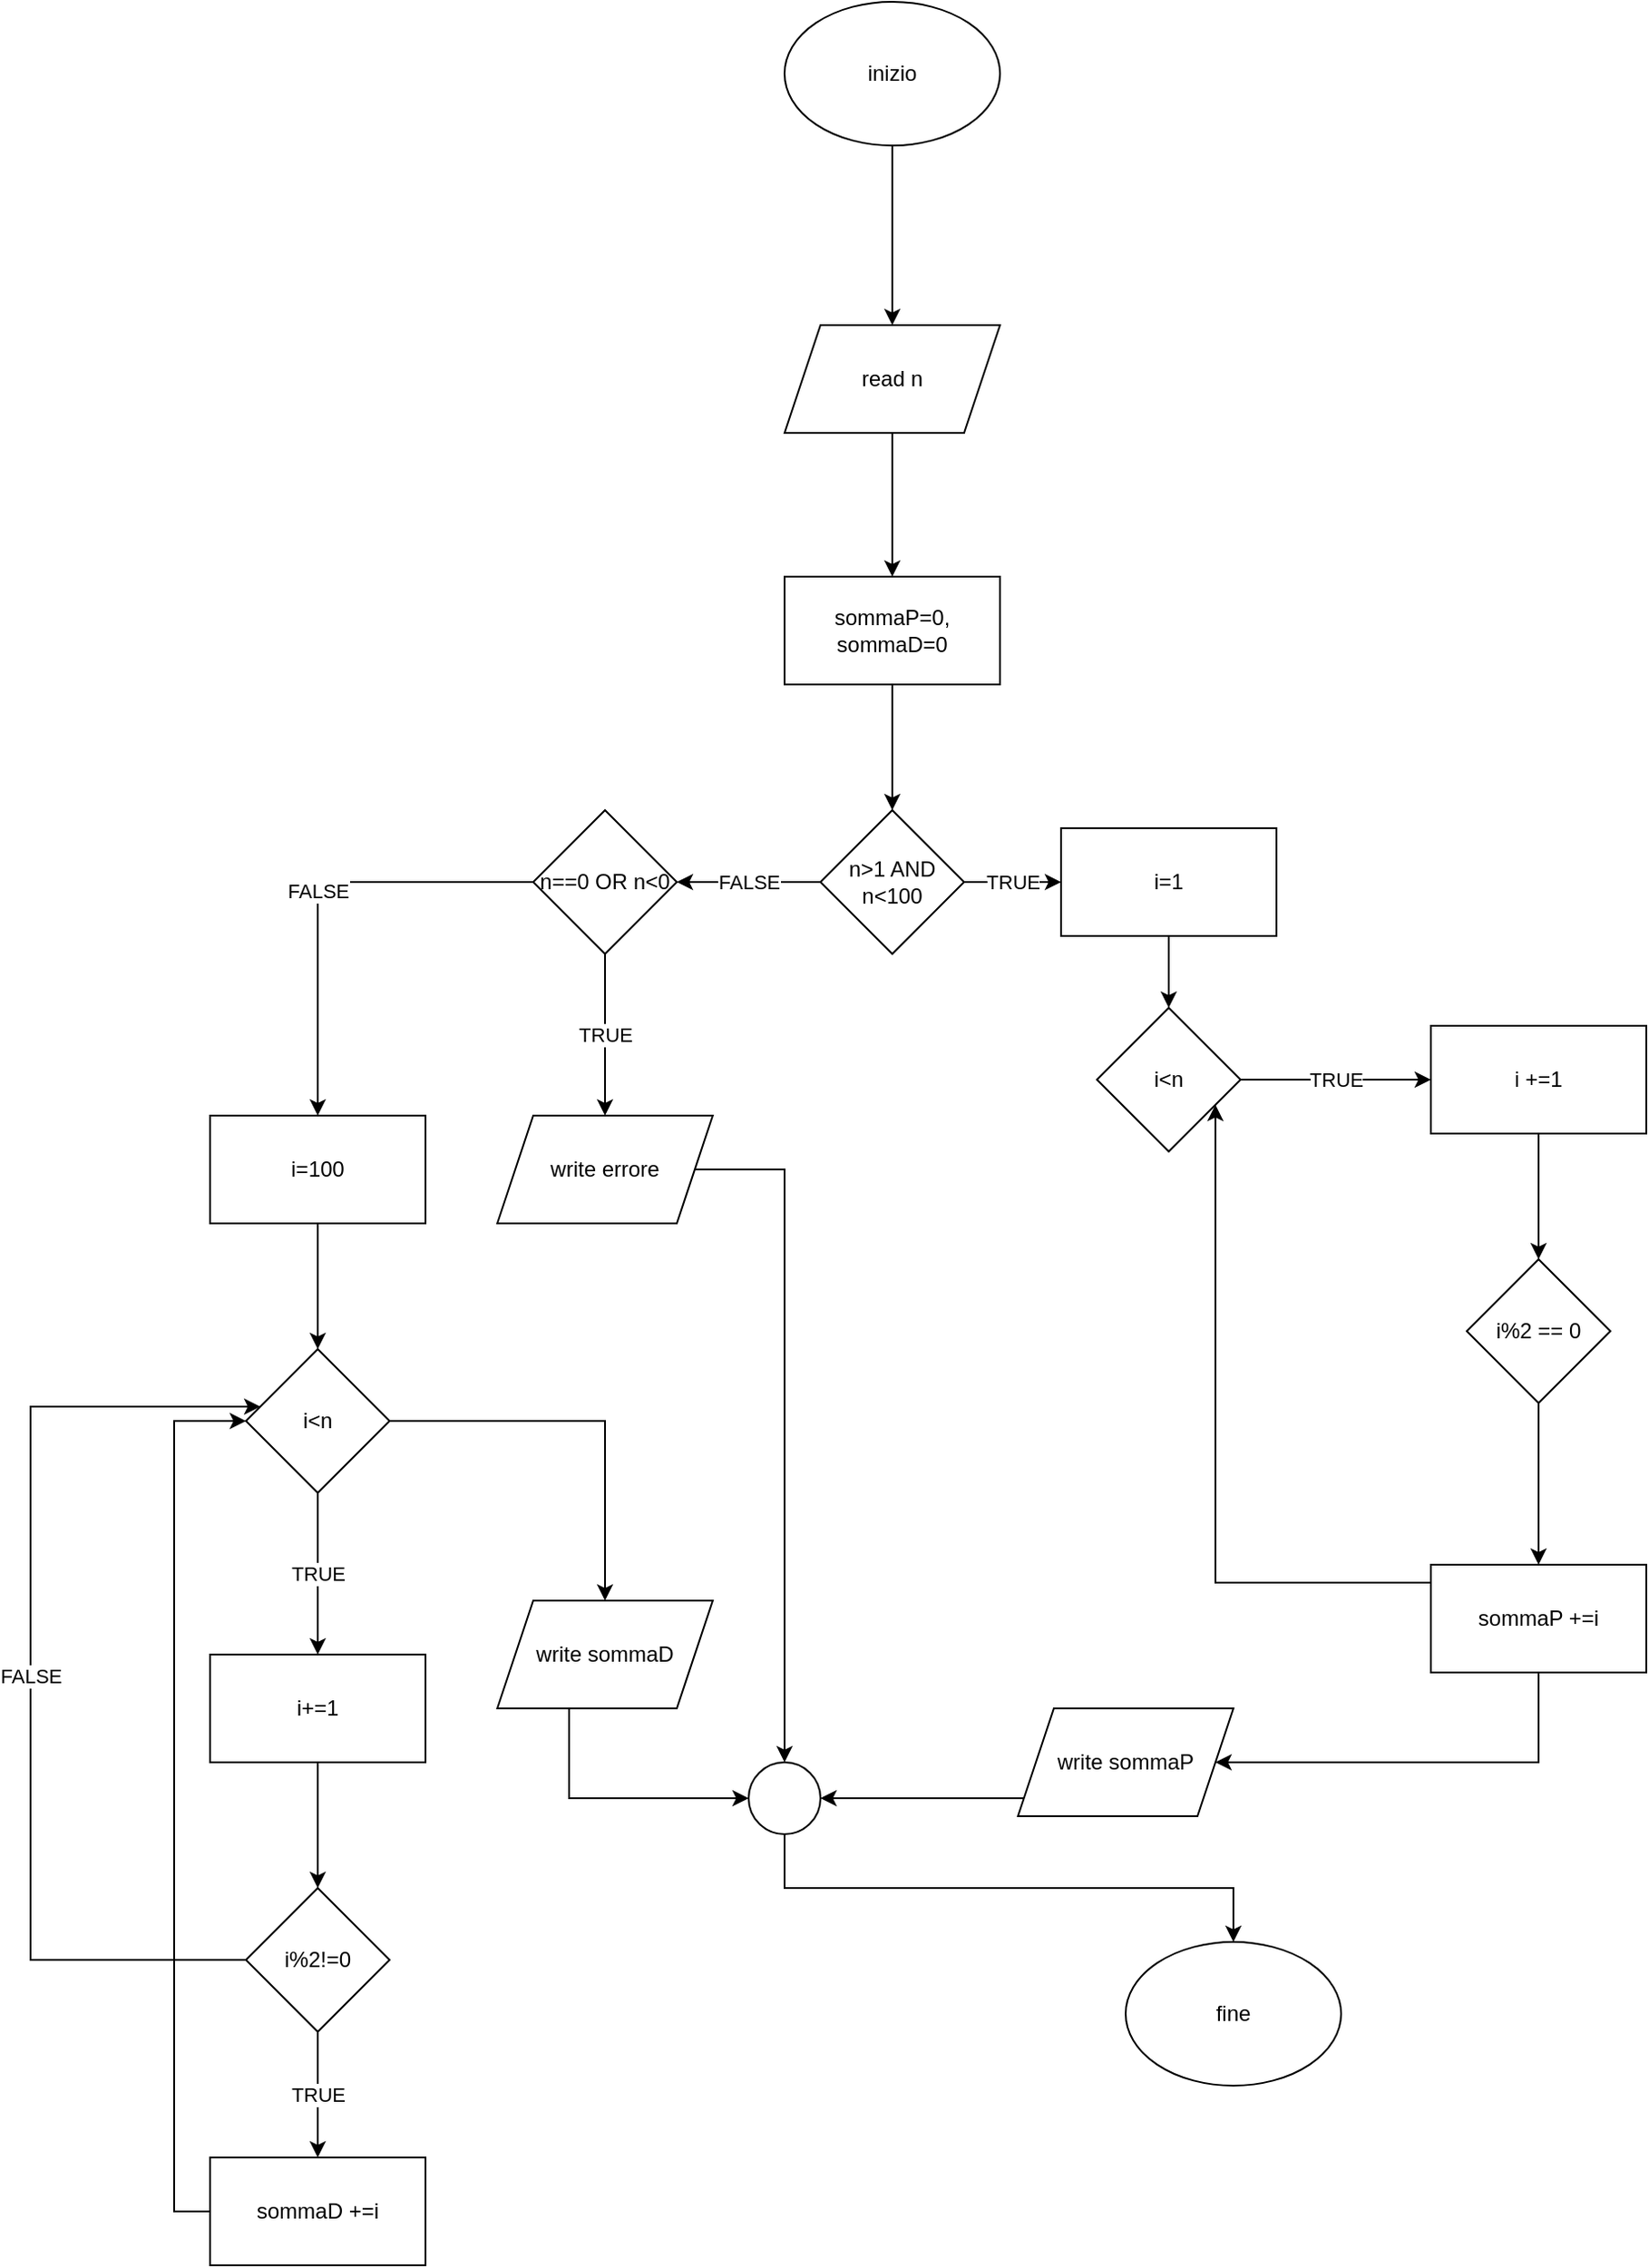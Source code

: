 <mxfile version="26.0.10">
  <diagram name="Pagina-1" id="w9241RDuE0_oJcqEt80A">
    <mxGraphModel dx="1311" dy="706" grid="1" gridSize="10" guides="1" tooltips="1" connect="1" arrows="1" fold="1" page="1" pageScale="1" pageWidth="1169" pageHeight="827" math="0" shadow="0">
      <root>
        <mxCell id="0" />
        <mxCell id="1" parent="0" />
        <mxCell id="6b-CdjWY54iGNtWTGCSX-50" value="" style="edgeStyle=orthogonalEdgeStyle;rounded=0;orthogonalLoop=1;jettySize=auto;html=1;" edge="1" parent="1" source="6b-CdjWY54iGNtWTGCSX-51" target="6b-CdjWY54iGNtWTGCSX-53">
          <mxGeometry relative="1" as="geometry" />
        </mxCell>
        <mxCell id="6b-CdjWY54iGNtWTGCSX-51" value="inizio" style="ellipse;whiteSpace=wrap;html=1;" vertex="1" parent="1">
          <mxGeometry x="950" y="210" width="120" height="80" as="geometry" />
        </mxCell>
        <mxCell id="6b-CdjWY54iGNtWTGCSX-52" style="edgeStyle=orthogonalEdgeStyle;rounded=0;orthogonalLoop=1;jettySize=auto;html=1;" edge="1" parent="1" source="6b-CdjWY54iGNtWTGCSX-53" target="6b-CdjWY54iGNtWTGCSX-66">
          <mxGeometry relative="1" as="geometry" />
        </mxCell>
        <mxCell id="6b-CdjWY54iGNtWTGCSX-53" value="read n" style="shape=parallelogram;perimeter=parallelogramPerimeter;whiteSpace=wrap;html=1;fixedSize=1;" vertex="1" parent="1">
          <mxGeometry x="950" y="390" width="120" height="60" as="geometry" />
        </mxCell>
        <mxCell id="6b-CdjWY54iGNtWTGCSX-54" value="TRUE" style="edgeStyle=orthogonalEdgeStyle;rounded=0;orthogonalLoop=1;jettySize=auto;html=1;" edge="1" parent="1" source="6b-CdjWY54iGNtWTGCSX-56" target="6b-CdjWY54iGNtWTGCSX-58">
          <mxGeometry relative="1" as="geometry" />
        </mxCell>
        <mxCell id="6b-CdjWY54iGNtWTGCSX-55" value="FALSE" style="edgeStyle=orthogonalEdgeStyle;rounded=0;orthogonalLoop=1;jettySize=auto;html=1;" edge="1" parent="1" source="6b-CdjWY54iGNtWTGCSX-56" target="6b-CdjWY54iGNtWTGCSX-73">
          <mxGeometry relative="1" as="geometry" />
        </mxCell>
        <mxCell id="6b-CdjWY54iGNtWTGCSX-56" value="n&amp;gt;1 AND n&amp;lt;100" style="rhombus;whiteSpace=wrap;html=1;" vertex="1" parent="1">
          <mxGeometry x="970" y="660" width="80" height="80" as="geometry" />
        </mxCell>
        <mxCell id="6b-CdjWY54iGNtWTGCSX-57" value="" style="edgeStyle=orthogonalEdgeStyle;rounded=0;orthogonalLoop=1;jettySize=auto;html=1;" edge="1" parent="1" source="6b-CdjWY54iGNtWTGCSX-58" target="6b-CdjWY54iGNtWTGCSX-60">
          <mxGeometry relative="1" as="geometry" />
        </mxCell>
        <mxCell id="6b-CdjWY54iGNtWTGCSX-58" value="i=1" style="whiteSpace=wrap;html=1;" vertex="1" parent="1">
          <mxGeometry x="1104" y="670" width="120" height="60" as="geometry" />
        </mxCell>
        <mxCell id="6b-CdjWY54iGNtWTGCSX-59" value="TRUE" style="edgeStyle=orthogonalEdgeStyle;rounded=0;orthogonalLoop=1;jettySize=auto;html=1;" edge="1" parent="1" source="6b-CdjWY54iGNtWTGCSX-60" target="6b-CdjWY54iGNtWTGCSX-62">
          <mxGeometry relative="1" as="geometry">
            <mxPoint x="1284" y="810" as="targetPoint" />
          </mxGeometry>
        </mxCell>
        <mxCell id="6b-CdjWY54iGNtWTGCSX-60" value="i&amp;lt;n" style="rhombus;whiteSpace=wrap;html=1;" vertex="1" parent="1">
          <mxGeometry x="1124" y="770" width="80" height="80" as="geometry" />
        </mxCell>
        <mxCell id="6b-CdjWY54iGNtWTGCSX-61" value="" style="edgeStyle=orthogonalEdgeStyle;rounded=0;orthogonalLoop=1;jettySize=auto;html=1;" edge="1" parent="1" source="6b-CdjWY54iGNtWTGCSX-62" target="6b-CdjWY54iGNtWTGCSX-64">
          <mxGeometry relative="1" as="geometry" />
        </mxCell>
        <mxCell id="6b-CdjWY54iGNtWTGCSX-62" value="i +=1" style="rounded=0;whiteSpace=wrap;html=1;" vertex="1" parent="1">
          <mxGeometry x="1310" y="780" width="120" height="60" as="geometry" />
        </mxCell>
        <mxCell id="6b-CdjWY54iGNtWTGCSX-63" value="" style="edgeStyle=orthogonalEdgeStyle;rounded=0;orthogonalLoop=1;jettySize=auto;html=1;" edge="1" parent="1" source="6b-CdjWY54iGNtWTGCSX-64" target="6b-CdjWY54iGNtWTGCSX-70">
          <mxGeometry relative="1" as="geometry" />
        </mxCell>
        <mxCell id="6b-CdjWY54iGNtWTGCSX-64" value="i%2 == 0" style="rhombus;whiteSpace=wrap;html=1;rounded=0;" vertex="1" parent="1">
          <mxGeometry x="1330" y="910" width="80" height="80" as="geometry" />
        </mxCell>
        <mxCell id="6b-CdjWY54iGNtWTGCSX-65" style="edgeStyle=orthogonalEdgeStyle;rounded=0;orthogonalLoop=1;jettySize=auto;html=1;" edge="1" parent="1" source="6b-CdjWY54iGNtWTGCSX-66" target="6b-CdjWY54iGNtWTGCSX-56">
          <mxGeometry relative="1" as="geometry" />
        </mxCell>
        <mxCell id="6b-CdjWY54iGNtWTGCSX-66" value="sommaP=0,&lt;div&gt;sommaD=0&lt;/div&gt;" style="rounded=0;whiteSpace=wrap;html=1;" vertex="1" parent="1">
          <mxGeometry x="950" y="530" width="120" height="60" as="geometry" />
        </mxCell>
        <mxCell id="6b-CdjWY54iGNtWTGCSX-67" style="edgeStyle=orthogonalEdgeStyle;rounded=0;orthogonalLoop=1;jettySize=auto;html=1;exitX=0.5;exitY=1;exitDx=0;exitDy=0;" edge="1" parent="1" source="6b-CdjWY54iGNtWTGCSX-66" target="6b-CdjWY54iGNtWTGCSX-66">
          <mxGeometry relative="1" as="geometry" />
        </mxCell>
        <mxCell id="6b-CdjWY54iGNtWTGCSX-68" style="edgeStyle=orthogonalEdgeStyle;rounded=0;orthogonalLoop=1;jettySize=auto;html=1;" edge="1" parent="1" source="6b-CdjWY54iGNtWTGCSX-70" target="6b-CdjWY54iGNtWTGCSX-60">
          <mxGeometry relative="1" as="geometry">
            <Array as="points">
              <mxPoint x="1190" y="1090" />
            </Array>
          </mxGeometry>
        </mxCell>
        <mxCell id="6b-CdjWY54iGNtWTGCSX-69" style="edgeStyle=orthogonalEdgeStyle;rounded=0;orthogonalLoop=1;jettySize=auto;html=1;" edge="1" parent="1" source="6b-CdjWY54iGNtWTGCSX-70" target="6b-CdjWY54iGNtWTGCSX-80">
          <mxGeometry relative="1" as="geometry">
            <Array as="points">
              <mxPoint x="1370" y="1190" />
            </Array>
          </mxGeometry>
        </mxCell>
        <mxCell id="6b-CdjWY54iGNtWTGCSX-70" value="sommaP +=i" style="whiteSpace=wrap;html=1;rounded=0;" vertex="1" parent="1">
          <mxGeometry x="1310" y="1080" width="120" height="60" as="geometry" />
        </mxCell>
        <mxCell id="6b-CdjWY54iGNtWTGCSX-71" value="TRUE" style="edgeStyle=orthogonalEdgeStyle;rounded=0;orthogonalLoop=1;jettySize=auto;html=1;" edge="1" parent="1" source="6b-CdjWY54iGNtWTGCSX-73" target="6b-CdjWY54iGNtWTGCSX-75">
          <mxGeometry relative="1" as="geometry" />
        </mxCell>
        <mxCell id="6b-CdjWY54iGNtWTGCSX-72" value="FALSE" style="edgeStyle=orthogonalEdgeStyle;rounded=0;orthogonalLoop=1;jettySize=auto;html=1;" edge="1" parent="1" source="6b-CdjWY54iGNtWTGCSX-73" target="6b-CdjWY54iGNtWTGCSX-82">
          <mxGeometry relative="1" as="geometry">
            <mxPoint x="730" y="700" as="targetPoint" />
          </mxGeometry>
        </mxCell>
        <mxCell id="6b-CdjWY54iGNtWTGCSX-73" value="n==0 OR n&amp;lt;0" style="rhombus;whiteSpace=wrap;html=1;" vertex="1" parent="1">
          <mxGeometry x="810" y="660" width="80" height="80" as="geometry" />
        </mxCell>
        <mxCell id="6b-CdjWY54iGNtWTGCSX-74" value="" style="edgeStyle=orthogonalEdgeStyle;rounded=0;orthogonalLoop=1;jettySize=auto;html=1;" edge="1" parent="1" source="6b-CdjWY54iGNtWTGCSX-75" target="6b-CdjWY54iGNtWTGCSX-78">
          <mxGeometry relative="1" as="geometry">
            <mxPoint x="850" y="960" as="targetPoint" />
          </mxGeometry>
        </mxCell>
        <mxCell id="6b-CdjWY54iGNtWTGCSX-75" value="write errore" style="shape=parallelogram;perimeter=parallelogramPerimeter;whiteSpace=wrap;html=1;fixedSize=1;" vertex="1" parent="1">
          <mxGeometry x="790" y="830" width="120" height="60" as="geometry" />
        </mxCell>
        <mxCell id="6b-CdjWY54iGNtWTGCSX-76" value="" style="edgeStyle=orthogonalEdgeStyle;rounded=0;orthogonalLoop=1;jettySize=auto;html=1;exitX=0.5;exitY=1;exitDx=0;exitDy=0;" edge="1" parent="1" source="6b-CdjWY54iGNtWTGCSX-78" target="6b-CdjWY54iGNtWTGCSX-77">
          <mxGeometry relative="1" as="geometry">
            <mxPoint x="850" y="990" as="sourcePoint" />
            <mxPoint x="850" y="1070" as="targetPoint" />
          </mxGeometry>
        </mxCell>
        <mxCell id="6b-CdjWY54iGNtWTGCSX-77" value="fine" style="ellipse;whiteSpace=wrap;html=1;" vertex="1" parent="1">
          <mxGeometry x="1140" y="1290" width="120" height="80" as="geometry" />
        </mxCell>
        <mxCell id="6b-CdjWY54iGNtWTGCSX-78" value="" style="ellipse;whiteSpace=wrap;html=1;aspect=fixed;" vertex="1" parent="1">
          <mxGeometry x="930" y="1190" width="40" height="40" as="geometry" />
        </mxCell>
        <mxCell id="6b-CdjWY54iGNtWTGCSX-79" style="edgeStyle=orthogonalEdgeStyle;rounded=0;orthogonalLoop=1;jettySize=auto;html=1;" edge="1" parent="1" source="6b-CdjWY54iGNtWTGCSX-80" target="6b-CdjWY54iGNtWTGCSX-78">
          <mxGeometry relative="1" as="geometry">
            <Array as="points">
              <mxPoint x="1020" y="1210" />
              <mxPoint x="1020" y="1210" />
            </Array>
          </mxGeometry>
        </mxCell>
        <mxCell id="6b-CdjWY54iGNtWTGCSX-80" value="write sommaP" style="shape=parallelogram;perimeter=parallelogramPerimeter;whiteSpace=wrap;html=1;fixedSize=1;" vertex="1" parent="1">
          <mxGeometry x="1080" y="1160" width="120" height="60" as="geometry" />
        </mxCell>
        <mxCell id="6b-CdjWY54iGNtWTGCSX-81" value="" style="edgeStyle=orthogonalEdgeStyle;rounded=0;orthogonalLoop=1;jettySize=auto;html=1;" edge="1" parent="1" source="6b-CdjWY54iGNtWTGCSX-82" target="6b-CdjWY54iGNtWTGCSX-85">
          <mxGeometry relative="1" as="geometry" />
        </mxCell>
        <mxCell id="6b-CdjWY54iGNtWTGCSX-82" value="i=100" style="whiteSpace=wrap;html=1;" vertex="1" parent="1">
          <mxGeometry x="630" y="830" width="120" height="60" as="geometry" />
        </mxCell>
        <mxCell id="6b-CdjWY54iGNtWTGCSX-83" value="TRUE" style="edgeStyle=orthogonalEdgeStyle;rounded=0;orthogonalLoop=1;jettySize=auto;html=1;" edge="1" parent="1" source="6b-CdjWY54iGNtWTGCSX-85" target="6b-CdjWY54iGNtWTGCSX-87">
          <mxGeometry relative="1" as="geometry" />
        </mxCell>
        <mxCell id="6b-CdjWY54iGNtWTGCSX-84" style="edgeStyle=orthogonalEdgeStyle;rounded=0;orthogonalLoop=1;jettySize=auto;html=1;" edge="1" parent="1" source="6b-CdjWY54iGNtWTGCSX-85" target="6b-CdjWY54iGNtWTGCSX-94">
          <mxGeometry relative="1" as="geometry" />
        </mxCell>
        <mxCell id="6b-CdjWY54iGNtWTGCSX-85" value="i&amp;lt;n" style="rhombus;whiteSpace=wrap;html=1;" vertex="1" parent="1">
          <mxGeometry x="650" y="960" width="80" height="80" as="geometry" />
        </mxCell>
        <mxCell id="6b-CdjWY54iGNtWTGCSX-86" value="" style="edgeStyle=orthogonalEdgeStyle;rounded=0;orthogonalLoop=1;jettySize=auto;html=1;" edge="1" parent="1" source="6b-CdjWY54iGNtWTGCSX-87" target="6b-CdjWY54iGNtWTGCSX-89">
          <mxGeometry relative="1" as="geometry" />
        </mxCell>
        <mxCell id="6b-CdjWY54iGNtWTGCSX-87" value="i+=1" style="whiteSpace=wrap;html=1;" vertex="1" parent="1">
          <mxGeometry x="630" y="1130" width="120" height="60" as="geometry" />
        </mxCell>
        <mxCell id="6b-CdjWY54iGNtWTGCSX-88" value="TRUE" style="edgeStyle=orthogonalEdgeStyle;rounded=0;orthogonalLoop=1;jettySize=auto;html=1;" edge="1" parent="1" source="6b-CdjWY54iGNtWTGCSX-89" target="6b-CdjWY54iGNtWTGCSX-91">
          <mxGeometry relative="1" as="geometry" />
        </mxCell>
        <mxCell id="6b-CdjWY54iGNtWTGCSX-89" value="i%2!=0" style="rhombus;whiteSpace=wrap;html=1;" vertex="1" parent="1">
          <mxGeometry x="650" y="1260" width="80" height="80" as="geometry" />
        </mxCell>
        <mxCell id="6b-CdjWY54iGNtWTGCSX-90" style="edgeStyle=orthogonalEdgeStyle;rounded=0;orthogonalLoop=1;jettySize=auto;html=1;" edge="1" parent="1" source="6b-CdjWY54iGNtWTGCSX-91" target="6b-CdjWY54iGNtWTGCSX-85">
          <mxGeometry relative="1" as="geometry">
            <Array as="points">
              <mxPoint x="610" y="1440" />
              <mxPoint x="610" y="1000" />
            </Array>
          </mxGeometry>
        </mxCell>
        <mxCell id="6b-CdjWY54iGNtWTGCSX-91" value="sommaD +=i" style="whiteSpace=wrap;html=1;" vertex="1" parent="1">
          <mxGeometry x="630" y="1410" width="120" height="60" as="geometry" />
        </mxCell>
        <mxCell id="6b-CdjWY54iGNtWTGCSX-92" value="FALSE" style="edgeStyle=orthogonalEdgeStyle;rounded=0;orthogonalLoop=1;jettySize=auto;html=1;entryX=0.1;entryY=0.4;entryDx=0;entryDy=0;entryPerimeter=0;" edge="1" parent="1" source="6b-CdjWY54iGNtWTGCSX-89" target="6b-CdjWY54iGNtWTGCSX-85">
          <mxGeometry relative="1" as="geometry">
            <Array as="points">
              <mxPoint x="530" y="1300" />
              <mxPoint x="530" y="992" />
            </Array>
          </mxGeometry>
        </mxCell>
        <mxCell id="6b-CdjWY54iGNtWTGCSX-93" style="edgeStyle=orthogonalEdgeStyle;rounded=0;orthogonalLoop=1;jettySize=auto;html=1;entryX=0;entryY=0.5;entryDx=0;entryDy=0;" edge="1" parent="1" source="6b-CdjWY54iGNtWTGCSX-94" target="6b-CdjWY54iGNtWTGCSX-78">
          <mxGeometry relative="1" as="geometry">
            <Array as="points">
              <mxPoint x="830" y="1210" />
            </Array>
          </mxGeometry>
        </mxCell>
        <mxCell id="6b-CdjWY54iGNtWTGCSX-94" value="write sommaD" style="shape=parallelogram;perimeter=parallelogramPerimeter;whiteSpace=wrap;html=1;fixedSize=1;" vertex="1" parent="1">
          <mxGeometry x="790" y="1100" width="120" height="60" as="geometry" />
        </mxCell>
      </root>
    </mxGraphModel>
  </diagram>
</mxfile>
